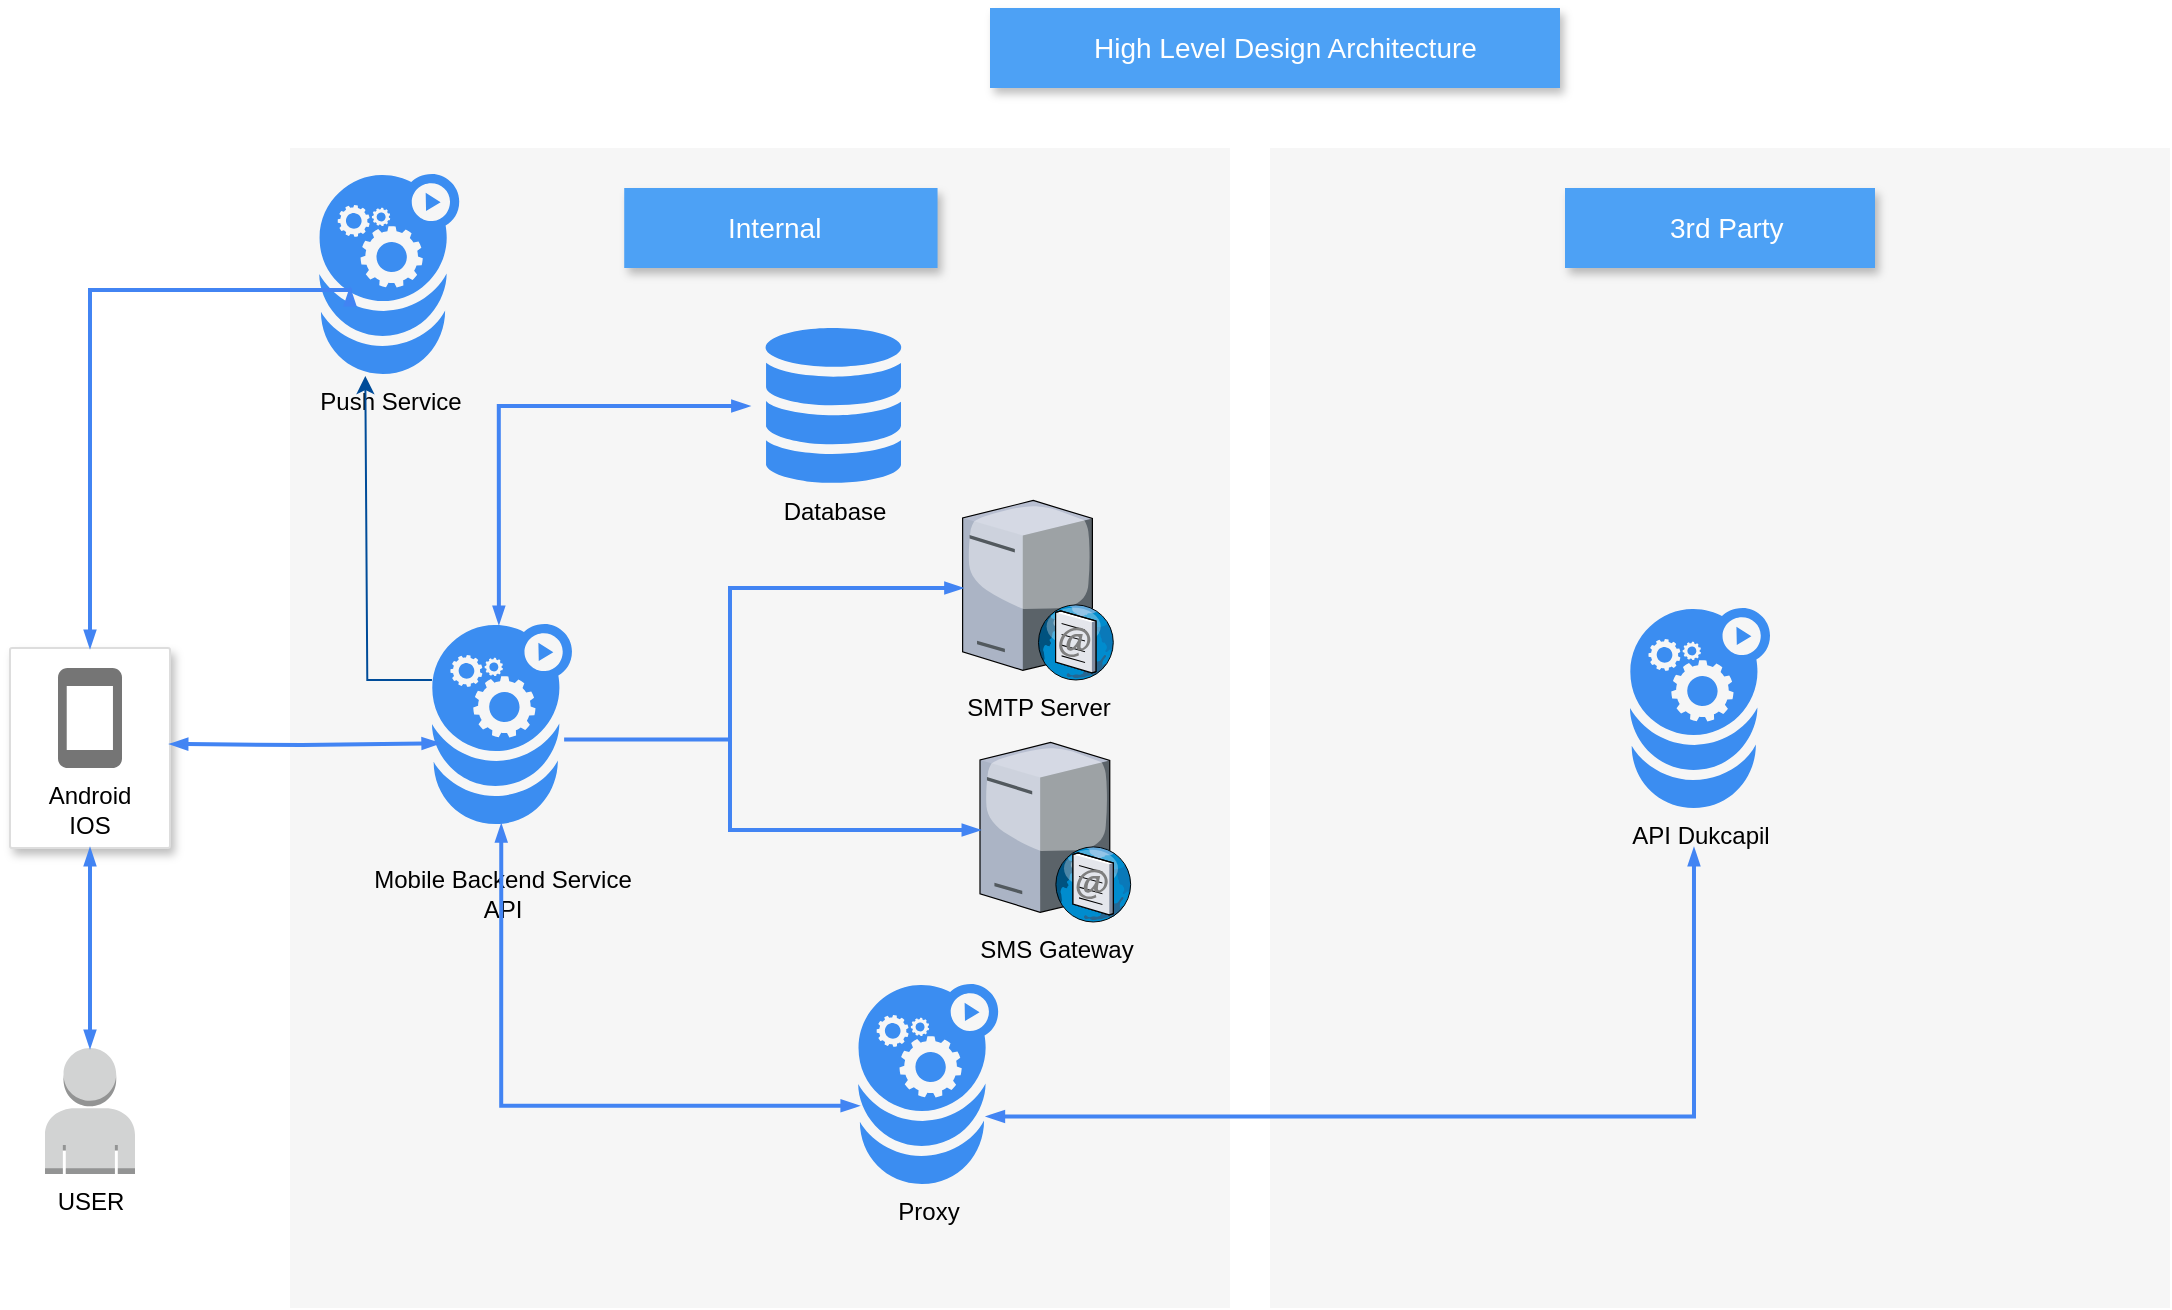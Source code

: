<mxfile version="21.5.2" type="device">
  <diagram id="f106602c-feb2-e66a-4537-3a34d633f6aa" name="Page-1">
    <mxGraphModel dx="880" dy="494" grid="1" gridSize="10" guides="1" tooltips="1" connect="1" arrows="1" fold="1" page="1" pageScale="1" pageWidth="1169" pageHeight="827" background="none" math="0" shadow="0">
      <root>
        <mxCell id="0" />
        <mxCell id="1" parent="0" />
        <mxCell id="14" value="" style="fillColor=#F6F6F6;strokeColor=none;shadow=0;gradientColor=none;fontSize=14;align=left;spacing=10;fontColor=#717171;9E9E9E;verticalAlign=top;spacingTop=-4;fontStyle=0;spacingLeft=40;html=1;" parent="1" vertex="1">
          <mxGeometry x="670" y="100" width="450" height="580" as="geometry" />
        </mxCell>
        <mxCell id="B0YhUjOJB0TkNln7lcLL-42" value="3rd Party" style="fillColor=#4DA1F5;strokeColor=none;shadow=1;gradientColor=none;fontSize=14;align=left;spacingLeft=50;fontColor=#ffffff;html=1;" parent="14" vertex="1">
          <mxGeometry x="147.5" y="20" width="155" height="40" as="geometry" />
        </mxCell>
        <mxCell id="B0YhUjOJB0TkNln7lcLL-71" value="API Dukcapil" style="sketch=0;html=1;aspect=fixed;strokeColor=none;shadow=0;fillColor=#3B8DF1;verticalAlign=top;labelPosition=center;verticalLabelPosition=bottom;shape=mxgraph.gcp2.service;fontColor=#000000;" parent="14" vertex="1">
          <mxGeometry x="180" y="230" width="70" height="100" as="geometry" />
        </mxCell>
        <mxCell id="2" value="High Level Design Architecture" style="fillColor=#4DA1F5;strokeColor=none;shadow=1;gradientColor=none;fontSize=14;align=left;spacingLeft=50;fontColor=#ffffff;html=1;" parent="1" vertex="1">
          <mxGeometry x="530" y="30" width="285" height="40" as="geometry" />
        </mxCell>
        <mxCell id="21" value="" style="edgeStyle=orthogonalEdgeStyle;fontSize=12;html=1;endArrow=oval;endFill=1;rounded=0;strokeWidth=2;endSize=6;startSize=4;dashed=0;strokeColor=#4284F3;" parent="1" edge="1">
          <mxGeometry width="100" relative="1" as="geometry">
            <mxPoint x="400" y="400" as="sourcePoint" />
            <mxPoint x="389.99" y="399.913" as="targetPoint" />
          </mxGeometry>
        </mxCell>
        <mxCell id="3" value="&lt;font color=&quot;#000000&quot;&gt;Android&lt;br&gt;IOS&lt;/font&gt;" style="strokeColor=#dddddd;fillColor=#ffffff;shadow=1;strokeWidth=1;rounded=1;absoluteArcSize=1;arcSize=2;labelPosition=center;verticalLabelPosition=middle;align=center;verticalAlign=bottom;spacingLeft=0;fontColor=#999999;fontSize=12;whiteSpace=wrap;spacingBottom=2;html=1;" parent="1" vertex="1">
          <mxGeometry x="40" y="350" width="80" height="100" as="geometry" />
        </mxCell>
        <mxCell id="4" value="" style="dashed=0;html=1;fillColor=#757575;strokeColor=none;shape=mxgraph.gcp2.phone;part=1;" parent="3" vertex="1">
          <mxGeometry x="0.5" width="32" height="50" relative="1" as="geometry">
            <mxPoint x="-16" y="10" as="offset" />
          </mxGeometry>
        </mxCell>
        <mxCell id="B0YhUjOJB0TkNln7lcLL-34" value="" style="fillColor=#F6F6F6;strokeColor=none;shadow=0;gradientColor=none;fontSize=14;align=left;spacing=10;fontColor=#000000;9E9E9E;verticalAlign=top;spacingTop=-4;fontStyle=0;spacingLeft=40;html=1;" parent="1" vertex="1">
          <mxGeometry x="180" y="100" width="470" height="580" as="geometry" />
        </mxCell>
        <mxCell id="B0YhUjOJB0TkNln7lcLL-41" value="Internal" style="fillColor=#4DA1F5;strokeColor=none;shadow=1;gradientColor=none;fontSize=14;align=left;spacingLeft=50;fontColor=#ffffff;html=1;" parent="B0YhUjOJB0TkNln7lcLL-34" vertex="1">
          <mxGeometry x="167.111" y="20" width="156.667" height="40" as="geometry" />
        </mxCell>
        <mxCell id="B0YhUjOJB0TkNln7lcLL-49" value="&lt;br&gt;Mobile Backend&amp;nbsp;Service&lt;br&gt;API" style="sketch=0;html=1;aspect=fixed;strokeColor=none;shadow=0;fillColor=#3B8DF1;verticalAlign=top;labelPosition=center;verticalLabelPosition=bottom;shape=mxgraph.gcp2.service;fontColor=#000000;" parent="B0YhUjOJB0TkNln7lcLL-34" vertex="1">
          <mxGeometry x="70.978" y="238" width="70" height="100" as="geometry" />
        </mxCell>
        <mxCell id="B0YhUjOJB0TkNln7lcLL-54" value="&lt;span style=&quot;&quot;&gt;&lt;font color=&quot;#000000&quot;&gt;Database&lt;br&gt;&lt;/font&gt;&lt;/span&gt;" style="sketch=0;html=1;aspect=fixed;strokeColor=none;shadow=0;fillColor=#3B8DF1;verticalAlign=top;labelPosition=center;verticalLabelPosition=bottom;shape=mxgraph.gcp2.cloud_monitoring;labelBackgroundColor=none;" parent="B0YhUjOJB0TkNln7lcLL-34" vertex="1">
          <mxGeometry x="237.089" y="90" width="70" height="77.78" as="geometry" />
        </mxCell>
        <mxCell id="B0YhUjOJB0TkNln7lcLL-55" value="" style="edgeStyle=orthogonalEdgeStyle;fontSize=12;html=1;endArrow=blockThin;endFill=1;rounded=0;strokeWidth=2;endSize=4;startSize=4;dashed=0;strokeColor=#4284F3;startArrow=blockThin;startFill=1;exitX=0.929;exitY=0.578;exitDx=0;exitDy=0;exitPerimeter=0;" parent="B0YhUjOJB0TkNln7lcLL-34" edge="1">
          <mxGeometry width="100" relative="1" as="geometry">
            <mxPoint x="104.444" y="238" as="sourcePoint" />
            <mxPoint x="229.778" y="129" as="targetPoint" />
            <Array as="points">
              <mxPoint x="104.444" y="129" />
            </Array>
          </mxGeometry>
        </mxCell>
        <mxCell id="B0YhUjOJB0TkNln7lcLL-67" value="Proxy" style="sketch=0;html=1;aspect=fixed;strokeColor=none;shadow=0;fillColor=#3B8DF1;verticalAlign=top;labelPosition=center;verticalLabelPosition=bottom;shape=mxgraph.gcp2.service;fontColor=#000000;" parent="B0YhUjOJB0TkNln7lcLL-34" vertex="1">
          <mxGeometry x="284.089" y="418" width="70" height="100" as="geometry" />
        </mxCell>
        <mxCell id="B0YhUjOJB0TkNln7lcLL-70" value="" style="edgeStyle=orthogonalEdgeStyle;fontSize=12;html=1;endArrow=blockThin;endFill=1;rounded=0;strokeWidth=2;endSize=4;startSize=4;dashed=0;strokeColor=#4284F3;startArrow=blockThin;startFill=1;exitX=0.495;exitY=1.002;exitDx=0;exitDy=0;exitPerimeter=0;entryX=0.005;entryY=0.609;entryDx=0;entryDy=0;entryPerimeter=0;" parent="B0YhUjOJB0TkNln7lcLL-34" source="B0YhUjOJB0TkNln7lcLL-49" target="B0YhUjOJB0TkNln7lcLL-67" edge="1">
          <mxGeometry width="100" relative="1" as="geometry">
            <mxPoint x="56.4" y="478" as="sourcePoint" />
            <mxPoint x="198.444" y="478" as="targetPoint" />
            <Array as="points">
              <mxPoint x="106.533" y="479" />
            </Array>
          </mxGeometry>
        </mxCell>
        <mxCell id="B0YhUjOJB0TkNln7lcLL-76" value="&lt;font color=&quot;#000000&quot;&gt;SMTP Server&lt;/font&gt;" style="verticalLabelPosition=bottom;sketch=0;aspect=fixed;html=1;verticalAlign=top;strokeColor=none;align=center;outlineConnect=0;shape=mxgraph.citrix.smtp_server;" parent="B0YhUjOJB0TkNln7lcLL-34" vertex="1">
          <mxGeometry x="336.311" y="174" width="76" height="92" as="geometry" />
        </mxCell>
        <mxCell id="5XCTzIWECb_-oUCMp12z-21" value="Push Service" style="sketch=0;html=1;aspect=fixed;strokeColor=none;shadow=0;fillColor=#3B8DF1;verticalAlign=top;labelPosition=center;verticalLabelPosition=bottom;shape=mxgraph.gcp2.service;fontColor=#000000;" vertex="1" parent="B0YhUjOJB0TkNln7lcLL-34">
          <mxGeometry x="14.622" y="13" width="70" height="100" as="geometry" />
        </mxCell>
        <mxCell id="5XCTzIWECb_-oUCMp12z-25" value="" style="endArrow=classic;html=1;rounded=0;entryX=0.329;entryY=1.01;entryDx=0;entryDy=0;entryPerimeter=0;exitX=0;exitY=0.28;exitDx=0;exitDy=0;exitPerimeter=0;strokeColor=#004C99;" edge="1" parent="B0YhUjOJB0TkNln7lcLL-34" source="B0YhUjOJB0TkNln7lcLL-49" target="5XCTzIWECb_-oUCMp12z-21">
          <mxGeometry width="50" height="50" relative="1" as="geometry">
            <mxPoint x="208.889" y="260" as="sourcePoint" />
            <mxPoint x="261.111" y="210" as="targetPoint" />
            <Array as="points">
              <mxPoint x="38.644" y="266" />
            </Array>
          </mxGeometry>
        </mxCell>
        <mxCell id="B0YhUjOJB0TkNln7lcLL-51" value="" style="edgeStyle=orthogonalEdgeStyle;fontSize=12;html=1;endArrow=blockThin;endFill=1;rounded=0;strokeWidth=2;endSize=4;startSize=4;dashed=0;strokeColor=#4284F3;startArrow=blockThin;startFill=1;entryX=0.056;entryY=0.596;entryDx=0;entryDy=0;entryPerimeter=0;" parent="1" target="B0YhUjOJB0TkNln7lcLL-49" edge="1">
          <mxGeometry width="100" relative="1" as="geometry">
            <mxPoint x="120" y="398" as="sourcePoint" />
            <mxPoint x="205" y="398" as="targetPoint" />
            <Array as="points" />
          </mxGeometry>
        </mxCell>
        <mxCell id="B0YhUjOJB0TkNln7lcLL-65" value="USER" style="outlineConnect=0;dashed=0;verticalLabelPosition=bottom;verticalAlign=top;align=center;html=1;shape=mxgraph.aws3.user;fillColor=#D2D3D3;gradientColor=none;" parent="1" vertex="1">
          <mxGeometry x="57.5" y="550" width="45" height="63" as="geometry" />
        </mxCell>
        <mxCell id="B0YhUjOJB0TkNln7lcLL-66" value="" style="edgeStyle=orthogonalEdgeStyle;fontSize=12;html=1;endArrow=blockThin;endFill=1;rounded=0;strokeWidth=2;endSize=4;startSize=4;dashed=0;strokeColor=#4284F3;startArrow=blockThin;startFill=1;exitX=0.5;exitY=0;exitDx=0;exitDy=0;exitPerimeter=0;entryX=0.5;entryY=1;entryDx=0;entryDy=0;" parent="1" source="B0YhUjOJB0TkNln7lcLL-65" target="3" edge="1">
          <mxGeometry width="100" relative="1" as="geometry">
            <mxPoint x="-30" y="413" as="sourcePoint" />
            <mxPoint x="80" y="470" as="targetPoint" />
            <Array as="points">
              <mxPoint x="80" y="540" />
            </Array>
          </mxGeometry>
        </mxCell>
        <mxCell id="B0YhUjOJB0TkNln7lcLL-72" value="" style="edgeStyle=orthogonalEdgeStyle;fontSize=12;html=1;endArrow=blockThin;endFill=1;rounded=0;strokeWidth=2;endSize=4;startSize=4;dashed=0;strokeColor=#4284F3;startArrow=blockThin;startFill=1;exitX=0.918;exitY=0.662;exitDx=0;exitDy=0;exitPerimeter=0;entryX=0.457;entryY=1.2;entryDx=0;entryDy=0;entryPerimeter=0;" parent="1" source="B0YhUjOJB0TkNln7lcLL-67" target="B0YhUjOJB0TkNln7lcLL-71" edge="1">
          <mxGeometry width="100" relative="1" as="geometry">
            <mxPoint x="616" y="584" as="sourcePoint" />
            <mxPoint x="662" y="584" as="targetPoint" />
            <Array as="points" />
          </mxGeometry>
        </mxCell>
        <mxCell id="B0YhUjOJB0TkNln7lcLL-77" value="&lt;font color=&quot;#000000&quot;&gt;SMS Gateway&lt;br&gt;&lt;/font&gt;" style="verticalLabelPosition=bottom;sketch=0;aspect=fixed;html=1;verticalAlign=top;strokeColor=none;align=center;outlineConnect=0;shape=mxgraph.citrix.smtp_server;" parent="1" vertex="1">
          <mxGeometry x="525" y="395" width="76" height="92" as="geometry" />
        </mxCell>
        <mxCell id="B0YhUjOJB0TkNln7lcLL-78" value="" style="edgeStyle=orthogonalEdgeStyle;fontSize=12;html=1;endArrow=blockThin;endFill=1;rounded=0;strokeWidth=2;endSize=4;startSize=4;dashed=0;strokeColor=#4284F3;exitX=0.944;exitY=0.578;exitDx=0;exitDy=0;exitPerimeter=0;" parent="1" source="B0YhUjOJB0TkNln7lcLL-49" target="B0YhUjOJB0TkNln7lcLL-77" edge="1">
          <mxGeometry width="100" relative="1" as="geometry">
            <mxPoint x="510" y="430" as="sourcePoint" />
            <mxPoint x="610" y="430" as="targetPoint" />
            <Array as="points">
              <mxPoint x="400" y="396" />
              <mxPoint x="400" y="441" />
            </Array>
          </mxGeometry>
        </mxCell>
        <mxCell id="B0YhUjOJB0TkNln7lcLL-80" value="" style="edgeStyle=orthogonalEdgeStyle;fontSize=12;html=1;endArrow=blockThin;endFill=1;rounded=0;strokeWidth=2;endSize=4;startSize=4;dashed=0;strokeColor=#4284F3;" parent="1" target="B0YhUjOJB0TkNln7lcLL-76" edge="1">
          <mxGeometry width="100" relative="1" as="geometry">
            <mxPoint x="400" y="400" as="sourcePoint" />
            <mxPoint x="610" y="430" as="targetPoint" />
            <Array as="points">
              <mxPoint x="400" y="320" />
            </Array>
          </mxGeometry>
        </mxCell>
        <mxCell id="5XCTzIWECb_-oUCMp12z-26" value="" style="edgeStyle=orthogonalEdgeStyle;fontSize=12;html=1;endArrow=blockThin;endFill=1;rounded=0;strokeWidth=2;endSize=4;startSize=4;dashed=0;strokeColor=#4284F3;startArrow=blockThin;startFill=1;exitX=0.5;exitY=0;exitDx=0;exitDy=0;" edge="1" parent="1" source="3">
          <mxGeometry width="100" relative="1" as="geometry">
            <mxPoint x="49" y="170" as="sourcePoint" />
            <mxPoint x="210" y="170" as="targetPoint" />
            <Array as="points">
              <mxPoint x="80" y="171" />
            </Array>
          </mxGeometry>
        </mxCell>
      </root>
    </mxGraphModel>
  </diagram>
</mxfile>
